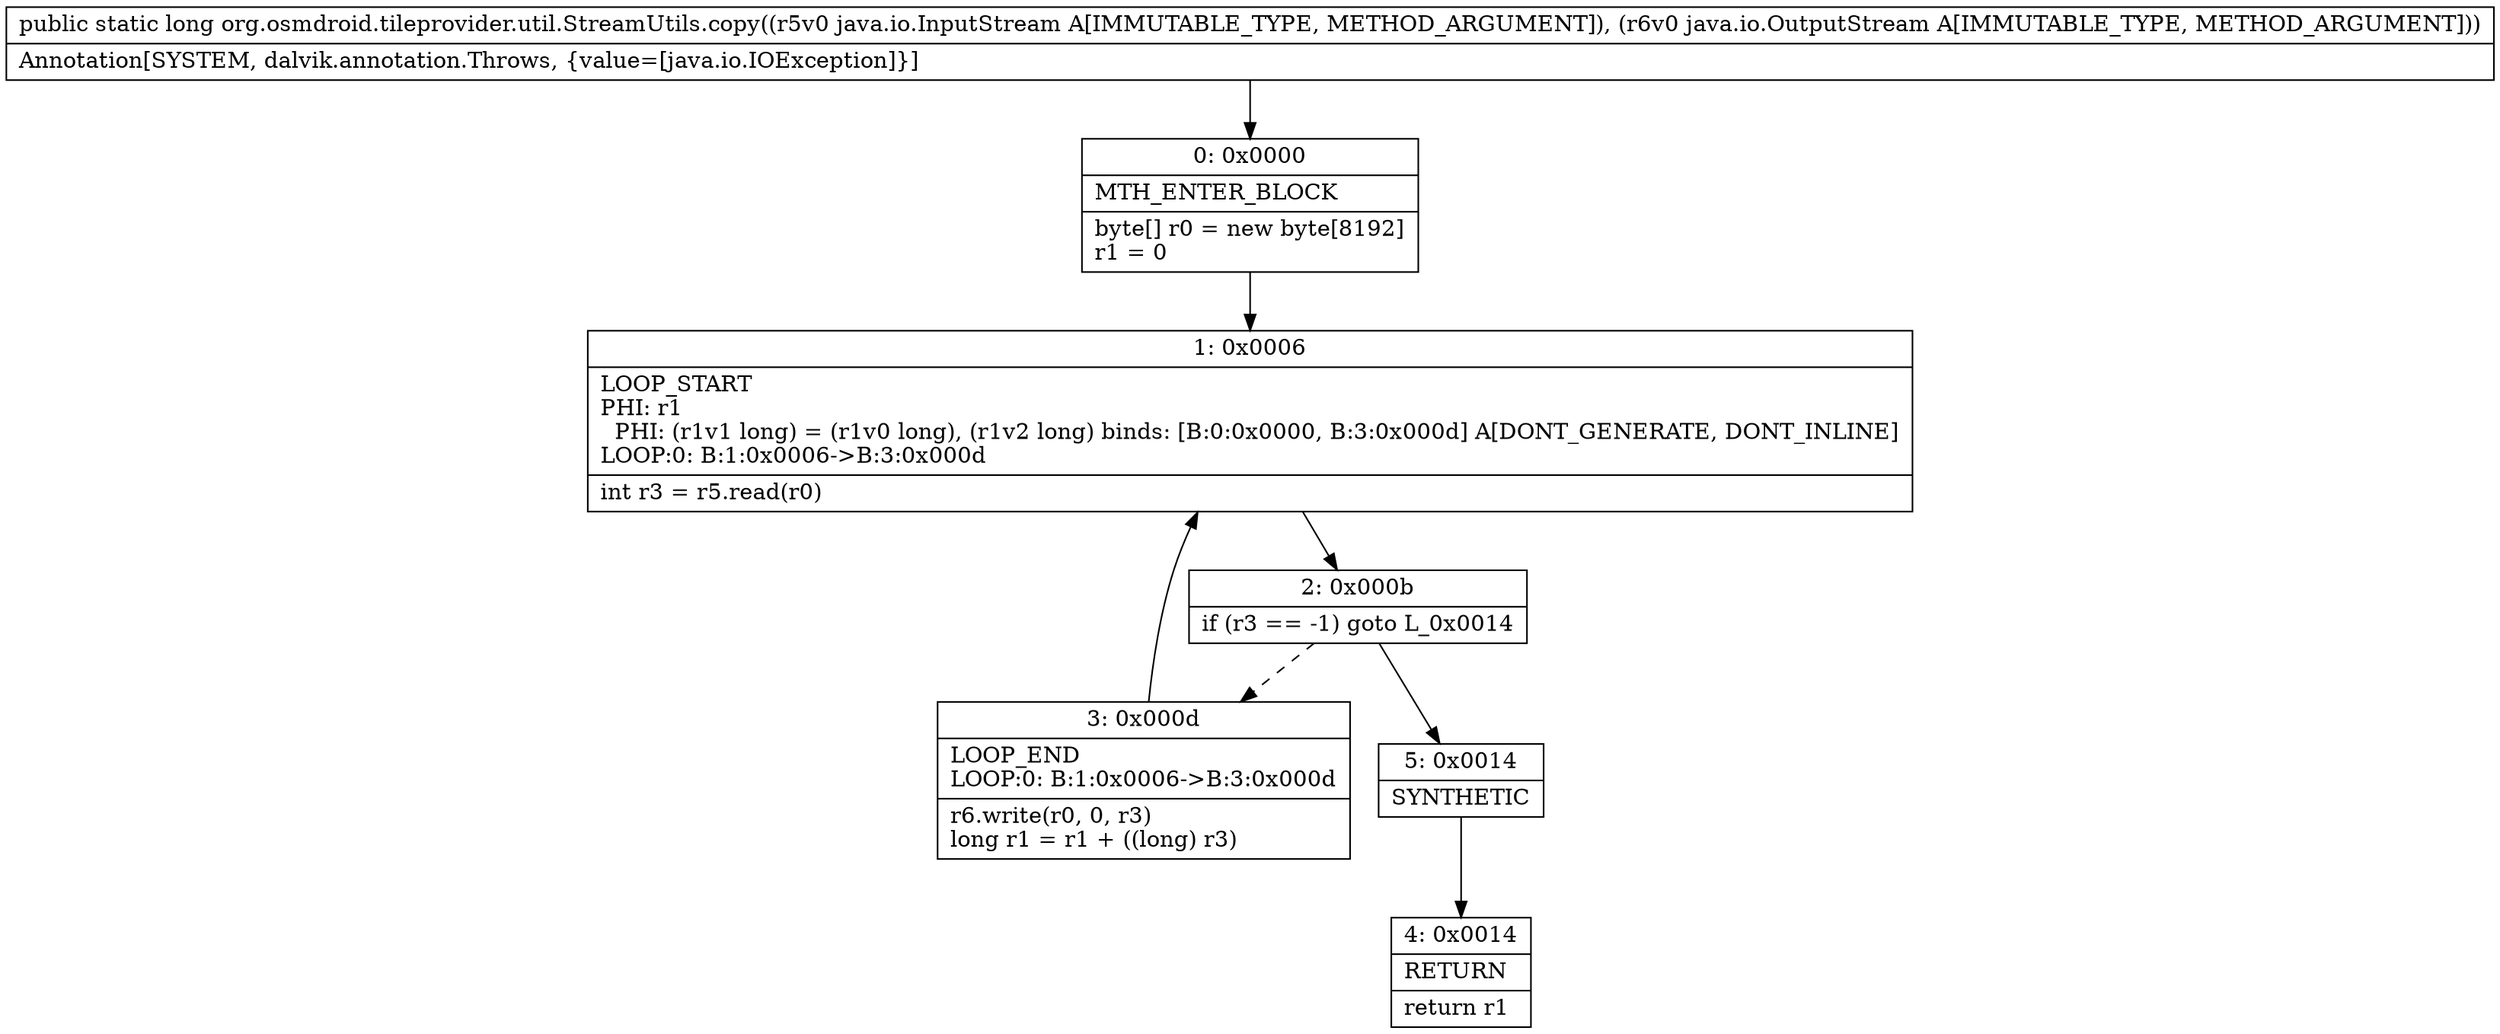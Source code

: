 digraph "CFG fororg.osmdroid.tileprovider.util.StreamUtils.copy(Ljava\/io\/InputStream;Ljava\/io\/OutputStream;)J" {
Node_0 [shape=record,label="{0\:\ 0x0000|MTH_ENTER_BLOCK\l|byte[] r0 = new byte[8192]\lr1 = 0\l}"];
Node_1 [shape=record,label="{1\:\ 0x0006|LOOP_START\lPHI: r1 \l  PHI: (r1v1 long) = (r1v0 long), (r1v2 long) binds: [B:0:0x0000, B:3:0x000d] A[DONT_GENERATE, DONT_INLINE]\lLOOP:0: B:1:0x0006\-\>B:3:0x000d\l|int r3 = r5.read(r0)\l}"];
Node_2 [shape=record,label="{2\:\ 0x000b|if (r3 == \-1) goto L_0x0014\l}"];
Node_3 [shape=record,label="{3\:\ 0x000d|LOOP_END\lLOOP:0: B:1:0x0006\-\>B:3:0x000d\l|r6.write(r0, 0, r3)\llong r1 = r1 + ((long) r3)\l}"];
Node_4 [shape=record,label="{4\:\ 0x0014|RETURN\l|return r1\l}"];
Node_5 [shape=record,label="{5\:\ 0x0014|SYNTHETIC\l}"];
MethodNode[shape=record,label="{public static long org.osmdroid.tileprovider.util.StreamUtils.copy((r5v0 java.io.InputStream A[IMMUTABLE_TYPE, METHOD_ARGUMENT]), (r6v0 java.io.OutputStream A[IMMUTABLE_TYPE, METHOD_ARGUMENT]))  | Annotation[SYSTEM, dalvik.annotation.Throws, \{value=[java.io.IOException]\}]\l}"];
MethodNode -> Node_0;
Node_0 -> Node_1;
Node_1 -> Node_2;
Node_2 -> Node_3[style=dashed];
Node_2 -> Node_5;
Node_3 -> Node_1;
Node_5 -> Node_4;
}

